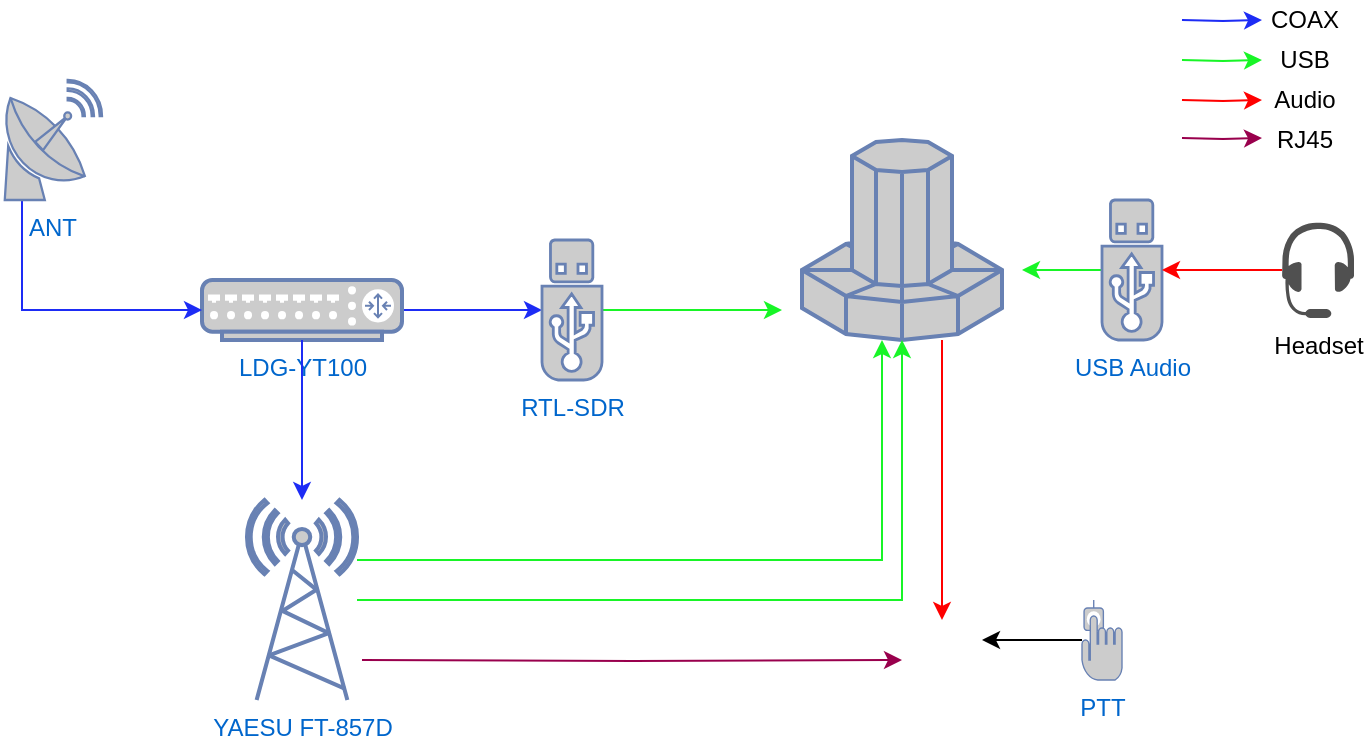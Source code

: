 <mxfile version="12.9.14"><diagram id="ZQq_VyYz1k4RBkUejOKc" name="Page-1"><mxGraphModel dx="1098" dy="614" grid="1" gridSize="10" guides="1" tooltips="1" connect="1" arrows="1" fold="1" page="1" pageScale="1" pageWidth="850" pageHeight="1100" math="0" shadow="0"><root><mxCell id="0"/><mxCell id="1" parent="0"/><mxCell id="_fL4JDaJSEA8G8gc530--9" style="edgeStyle=orthogonalEdgeStyle;rounded=0;orthogonalLoop=1;jettySize=auto;html=1;strokeColor=#1D2CF5;fillColor=#1F2EFF;" edge="1" parent="1" source="_fL4JDaJSEA8G8gc530--2" target="_fL4JDaJSEA8G8gc530--6"><mxGeometry relative="1" as="geometry"/></mxCell><mxCell id="_fL4JDaJSEA8G8gc530--2" value="LDG-YT100" style="fontColor=#0066CC;verticalAlign=top;verticalLabelPosition=bottom;labelPosition=center;align=center;html=1;outlineConnect=0;fillColor=#CCCCCC;strokeColor=#6881B3;gradientColor=none;gradientDirection=north;strokeWidth=2;shape=mxgraph.networks.router;" vertex="1" parent="1"><mxGeometry x="150" y="490" width="100" height="30" as="geometry"/></mxCell><mxCell id="_fL4JDaJSEA8G8gc530--7" style="edgeStyle=orthogonalEdgeStyle;rounded=0;orthogonalLoop=1;jettySize=auto;html=1;entryX=0;entryY=0.5;entryDx=0;entryDy=0;entryPerimeter=0;exitX=0.2;exitY=1;exitDx=0;exitDy=0;exitPerimeter=0;fillColor=#1F2EFF;strokeColor=#1D2CF5;" edge="1" parent="1" source="_fL4JDaJSEA8G8gc530--3" target="_fL4JDaJSEA8G8gc530--2"><mxGeometry relative="1" as="geometry"/></mxCell><mxCell id="_fL4JDaJSEA8G8gc530--3" value="ANT" style="fontColor=#0066CC;verticalAlign=top;verticalLabelPosition=bottom;labelPosition=center;align=center;html=1;outlineConnect=0;fillColor=#CCCCCC;strokeColor=#6881B3;gradientColor=none;gradientDirection=north;strokeWidth=2;shape=mxgraph.networks.satellite_dish;" vertex="1" parent="1"><mxGeometry x="50" y="390" width="50" height="60" as="geometry"/></mxCell><mxCell id="_fL4JDaJSEA8G8gc530--25" style="edgeStyle=orthogonalEdgeStyle;rounded=0;orthogonalLoop=1;jettySize=auto;html=1;entryX=0.5;entryY=0;entryDx=0;entryDy=0;strokeColor=#FF0000;fillColor=#1F2EFF;exitX=0.7;exitY=1;exitDx=0;exitDy=0;exitPerimeter=0;" edge="1" parent="1" source="_fL4JDaJSEA8G8gc530--4" target="_fL4JDaJSEA8G8gc530--23"><mxGeometry relative="1" as="geometry"/></mxCell><mxCell id="_fL4JDaJSEA8G8gc530--4" value="" style="fontColor=#0066CC;verticalAlign=top;verticalLabelPosition=bottom;labelPosition=center;align=center;html=1;outlineConnect=0;fillColor=#CCCCCC;strokeColor=#6881B3;gradientColor=none;gradientDirection=north;strokeWidth=2;shape=mxgraph.networks.supercomputer;" vertex="1" parent="1"><mxGeometry x="450" y="420" width="100" height="100" as="geometry"/></mxCell><mxCell id="_fL4JDaJSEA8G8gc530--11" style="edgeStyle=orthogonalEdgeStyle;rounded=0;orthogonalLoop=1;jettySize=auto;html=1;strokeColor=#18F527;fillColor=#1F2EFF;" edge="1" parent="1" source="_fL4JDaJSEA8G8gc530--5" target="_fL4JDaJSEA8G8gc530--4"><mxGeometry relative="1" as="geometry"/></mxCell><mxCell id="_fL4JDaJSEA8G8gc530--12" style="edgeStyle=orthogonalEdgeStyle;rounded=0;orthogonalLoop=1;jettySize=auto;html=1;strokeColor=#18F527;fillColor=#1F2EFF;" edge="1" parent="1" source="_fL4JDaJSEA8G8gc530--5" target="_fL4JDaJSEA8G8gc530--4"><mxGeometry relative="1" as="geometry"><mxPoint x="530" y="540" as="targetPoint"/><Array as="points"><mxPoint x="490" y="630"/></Array></mxGeometry></mxCell><mxCell id="_fL4JDaJSEA8G8gc530--24" style="edgeStyle=orthogonalEdgeStyle;rounded=0;orthogonalLoop=1;jettySize=auto;html=1;entryX=0;entryY=0.5;entryDx=0;entryDy=0;strokeColor=#99004D;fillColor=#1F2EFF;" edge="1" parent="1" target="_fL4JDaJSEA8G8gc530--23"><mxGeometry relative="1" as="geometry"><mxPoint x="230" y="680" as="sourcePoint"/></mxGeometry></mxCell><mxCell id="_fL4JDaJSEA8G8gc530--5" value="YAESU FT-857D" style="fontColor=#0066CC;verticalAlign=top;verticalLabelPosition=bottom;labelPosition=center;align=center;html=1;outlineConnect=0;fillColor=#CCCCCC;strokeColor=#6881B3;gradientColor=none;gradientDirection=north;strokeWidth=2;shape=mxgraph.networks.radio_tower;" vertex="1" parent="1"><mxGeometry x="172.5" y="600" width="55" height="100" as="geometry"/></mxCell><mxCell id="_fL4JDaJSEA8G8gc530--10" style="edgeStyle=orthogonalEdgeStyle;rounded=0;orthogonalLoop=1;jettySize=auto;html=1;strokeColor=#18F527;fillColor=#1F2EFF;" edge="1" parent="1" source="_fL4JDaJSEA8G8gc530--6"><mxGeometry relative="1" as="geometry"><mxPoint x="440" y="505" as="targetPoint"/></mxGeometry></mxCell><mxCell id="_fL4JDaJSEA8G8gc530--6" value="RTL-SDR" style="fontColor=#0066CC;verticalAlign=top;verticalLabelPosition=bottom;labelPosition=center;align=center;html=1;outlineConnect=0;fillColor=#CCCCCC;strokeColor=#6881B3;gradientColor=none;gradientDirection=north;strokeWidth=2;shape=mxgraph.networks.usb_stick;" vertex="1" parent="1"><mxGeometry x="320" y="470" width="30" height="70" as="geometry"/></mxCell><mxCell id="_fL4JDaJSEA8G8gc530--8" style="edgeStyle=orthogonalEdgeStyle;rounded=0;orthogonalLoop=1;jettySize=auto;html=1;exitX=0.5;exitY=1;exitDx=0;exitDy=0;exitPerimeter=0;fillColor=#1F2EFF;strokeColor=#1D2CF5;" edge="1" parent="1" source="_fL4JDaJSEA8G8gc530--2" target="_fL4JDaJSEA8G8gc530--5"><mxGeometry relative="1" as="geometry"><mxPoint x="70" y="460" as="sourcePoint"/><mxPoint x="160" y="515" as="targetPoint"/></mxGeometry></mxCell><mxCell id="_fL4JDaJSEA8G8gc530--15" style="edgeStyle=orthogonalEdgeStyle;rounded=0;orthogonalLoop=1;jettySize=auto;html=1;strokeColor=#18F527;fillColor=#1F2EFF;" edge="1" parent="1" source="_fL4JDaJSEA8G8gc530--14"><mxGeometry relative="1" as="geometry"><mxPoint x="560" y="485" as="targetPoint"/></mxGeometry></mxCell><mxCell id="_fL4JDaJSEA8G8gc530--14" value="USB Audio" style="fontColor=#0066CC;verticalAlign=top;verticalLabelPosition=bottom;labelPosition=center;align=center;html=1;outlineConnect=0;fillColor=#CCCCCC;strokeColor=#6881B3;gradientColor=none;gradientDirection=north;strokeWidth=2;shape=mxgraph.networks.usb_stick;" vertex="1" parent="1"><mxGeometry x="600" y="450" width="30" height="70" as="geometry"/></mxCell><mxCell id="_fL4JDaJSEA8G8gc530--17" style="edgeStyle=orthogonalEdgeStyle;rounded=0;orthogonalLoop=1;jettySize=auto;html=1;strokeColor=#FF0000;fillColor=#1F2EFF;" edge="1" parent="1" source="_fL4JDaJSEA8G8gc530--16" target="_fL4JDaJSEA8G8gc530--14"><mxGeometry relative="1" as="geometry"/></mxCell><mxCell id="_fL4JDaJSEA8G8gc530--16" value="Headset" style="pointerEvents=1;shadow=0;dashed=0;html=1;strokeColor=none;fillColor=#505050;labelPosition=center;verticalLabelPosition=bottom;verticalAlign=top;outlineConnect=0;align=center;shape=mxgraph.office.devices.headset;" vertex="1" parent="1"><mxGeometry x="690" y="461" width="36" height="48" as="geometry"/></mxCell><mxCell id="_fL4JDaJSEA8G8gc530--23" value="" style="shape=image;html=1;verticalAlign=top;verticalLabelPosition=bottom;labelBackgroundColor=#ffffff;imageAspect=0;aspect=fixed;image=https://cdn1.iconfinder.com/data/icons/computer-hardware-glyphs-vol-1/52/cable__plug__tech__charging__usb__connector__device-128.png" vertex="1" parent="1"><mxGeometry x="500" y="660" width="40" height="40" as="geometry"/></mxCell><mxCell id="_fL4JDaJSEA8G8gc530--27" style="edgeStyle=orthogonalEdgeStyle;rounded=0;orthogonalLoop=1;jettySize=auto;html=1;entryX=1;entryY=0.25;entryDx=0;entryDy=0;strokeColor=#000000;fillColor=#000000;" edge="1" parent="1" source="_fL4JDaJSEA8G8gc530--26" target="_fL4JDaJSEA8G8gc530--23"><mxGeometry relative="1" as="geometry"/></mxCell><mxCell id="_fL4JDaJSEA8G8gc530--26" value="PTT" style="fontColor=#0066CC;verticalAlign=top;verticalLabelPosition=bottom;labelPosition=center;align=center;html=1;outlineConnect=0;fillColor=#CCCCCC;strokeColor=#6881B3;gradientColor=none;gradientDirection=north;strokeWidth=2;shape=mxgraph.networks.biometric_reader;" vertex="1" parent="1"><mxGeometry x="590" y="650" width="20" height="40" as="geometry"/></mxCell><mxCell id="_fL4JDaJSEA8G8gc530--32" style="edgeStyle=orthogonalEdgeStyle;rounded=0;orthogonalLoop=1;jettySize=auto;html=1;strokeColor=#1D2CF5;fillColor=#1F2EFF;" edge="1" parent="1"><mxGeometry relative="1" as="geometry"><mxPoint x="640" y="360" as="sourcePoint"/><mxPoint x="680" y="360" as="targetPoint"/></mxGeometry></mxCell><mxCell id="_fL4JDaJSEA8G8gc530--33" style="edgeStyle=orthogonalEdgeStyle;rounded=0;orthogonalLoop=1;jettySize=auto;html=1;strokeColor=#18F527;fillColor=#1F2EFF;" edge="1" parent="1"><mxGeometry relative="1" as="geometry"><mxPoint x="680" y="380" as="targetPoint"/><mxPoint x="640" y="380" as="sourcePoint"/></mxGeometry></mxCell><mxCell id="_fL4JDaJSEA8G8gc530--34" style="edgeStyle=orthogonalEdgeStyle;rounded=0;orthogonalLoop=1;jettySize=auto;html=1;strokeColor=#FF0000;fillColor=#1F2EFF;" edge="1" parent="1"><mxGeometry relative="1" as="geometry"><mxPoint x="640" y="400" as="sourcePoint"/><mxPoint x="680" y="400" as="targetPoint"/></mxGeometry></mxCell><mxCell id="_fL4JDaJSEA8G8gc530--35" style="edgeStyle=orthogonalEdgeStyle;rounded=0;orthogonalLoop=1;jettySize=auto;html=1;entryX=0;entryY=0.5;entryDx=0;entryDy=0;strokeColor=#99004D;fillColor=#1F2EFF;" edge="1" parent="1"><mxGeometry relative="1" as="geometry"><mxPoint x="640" y="419" as="sourcePoint"/><mxPoint x="680" y="419" as="targetPoint"/></mxGeometry></mxCell><mxCell id="_fL4JDaJSEA8G8gc530--36" value="COAX" style="text;html=1;align=center;verticalAlign=middle;resizable=0;points=[];autosize=1;" vertex="1" parent="1"><mxGeometry x="676" y="350" width="50" height="20" as="geometry"/></mxCell><mxCell id="_fL4JDaJSEA8G8gc530--39" value="USB" style="text;html=1;align=center;verticalAlign=middle;resizable=0;points=[];autosize=1;" vertex="1" parent="1"><mxGeometry x="681" y="370" width="40" height="20" as="geometry"/></mxCell><mxCell id="_fL4JDaJSEA8G8gc530--40" value="Audio" style="text;html=1;align=center;verticalAlign=middle;resizable=0;points=[];autosize=1;" vertex="1" parent="1"><mxGeometry x="676" y="390" width="50" height="20" as="geometry"/></mxCell><mxCell id="_fL4JDaJSEA8G8gc530--41" value="RJ45" style="text;html=1;align=center;verticalAlign=middle;resizable=0;points=[];autosize=1;" vertex="1" parent="1"><mxGeometry x="681" y="410" width="40" height="20" as="geometry"/></mxCell></root></mxGraphModel></diagram></mxfile>